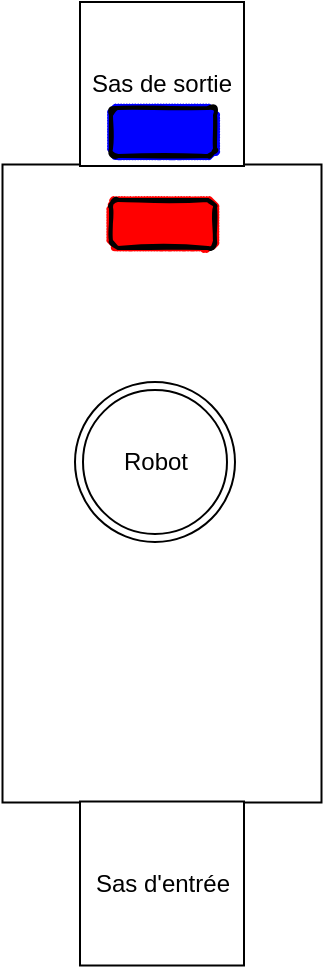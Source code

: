<mxfile version="26.0.11">
  <diagram name="Page-1" id="j5JJwVelw95jmfVjU6_i">
    <mxGraphModel dx="1112" dy="1195" grid="0" gridSize="10" guides="1" tooltips="1" connect="1" arrows="1" fold="1" page="0" pageScale="1" pageWidth="827" pageHeight="1169" math="0" shadow="0">
      <root>
        <mxCell id="0" />
        <mxCell id="1" parent="0" />
        <mxCell id="VSx3s3RMVIx7xAuSvr0p-1" value="" style="rounded=0;whiteSpace=wrap;html=1;rotation=-90;" vertex="1" parent="1">
          <mxGeometry x="-378.5" y="90" width="319" height="159.5" as="geometry" />
        </mxCell>
        <mxCell id="VSx3s3RMVIx7xAuSvr0p-6" value="" style="rounded=0;whiteSpace=wrap;html=1;rotation=-90;" vertex="1" parent="1">
          <mxGeometry x="-260" y="328.75" width="82" height="82" as="geometry" />
        </mxCell>
        <mxCell id="VSx3s3RMVIx7xAuSvr0p-12" value="" style="rounded=0;whiteSpace=wrap;html=1;rotation=-90;" vertex="1" parent="1">
          <mxGeometry x="-260" y="-71" width="82" height="82" as="geometry" />
        </mxCell>
        <mxCell id="VSx3s3RMVIx7xAuSvr0p-5" value="Sas de sortie" style="text;html=1;align=center;verticalAlign=middle;whiteSpace=wrap;rounded=0;" vertex="1" parent="1">
          <mxGeometry x="-260" y="-71" width="82" height="82" as="geometry" />
        </mxCell>
        <mxCell id="VSx3s3RMVIx7xAuSvr0p-4" value="Sas d&#39;entrée" style="text;html=1;align=center;verticalAlign=middle;whiteSpace=wrap;rounded=0;" vertex="1" parent="1">
          <mxGeometry x="-260" y="328.75" width="83" height="83.25" as="geometry" />
        </mxCell>
        <mxCell id="VSx3s3RMVIx7xAuSvr0p-13" value="Robot" style="ellipse;shape=doubleEllipse;whiteSpace=wrap;html=1;aspect=fixed;" vertex="1" parent="1">
          <mxGeometry x="-262.5" y="119" width="80" height="80" as="geometry" />
        </mxCell>
        <mxCell id="VSx3s3RMVIx7xAuSvr0p-10" value="" style="rounded=1;whiteSpace=wrap;html=1;strokeWidth=2;fillWeight=4;hachureGap=1;hachureAngle=45;fillColor=#0000FF;sketch=1;" vertex="1" parent="1">
          <mxGeometry x="-244.5" y="-18" width="52" height="24" as="geometry" />
        </mxCell>
        <mxCell id="VSx3s3RMVIx7xAuSvr0p-14" value="" style="rounded=1;whiteSpace=wrap;html=1;strokeWidth=2;fillWeight=4;hachureGap=1;hachureAngle=45;fillColor=#FF0000&#xa;;sketch=1;" vertex="1" parent="1">
          <mxGeometry x="-244.5" y="28" width="52" height="24" as="geometry" />
        </mxCell>
      </root>
    </mxGraphModel>
  </diagram>
</mxfile>
